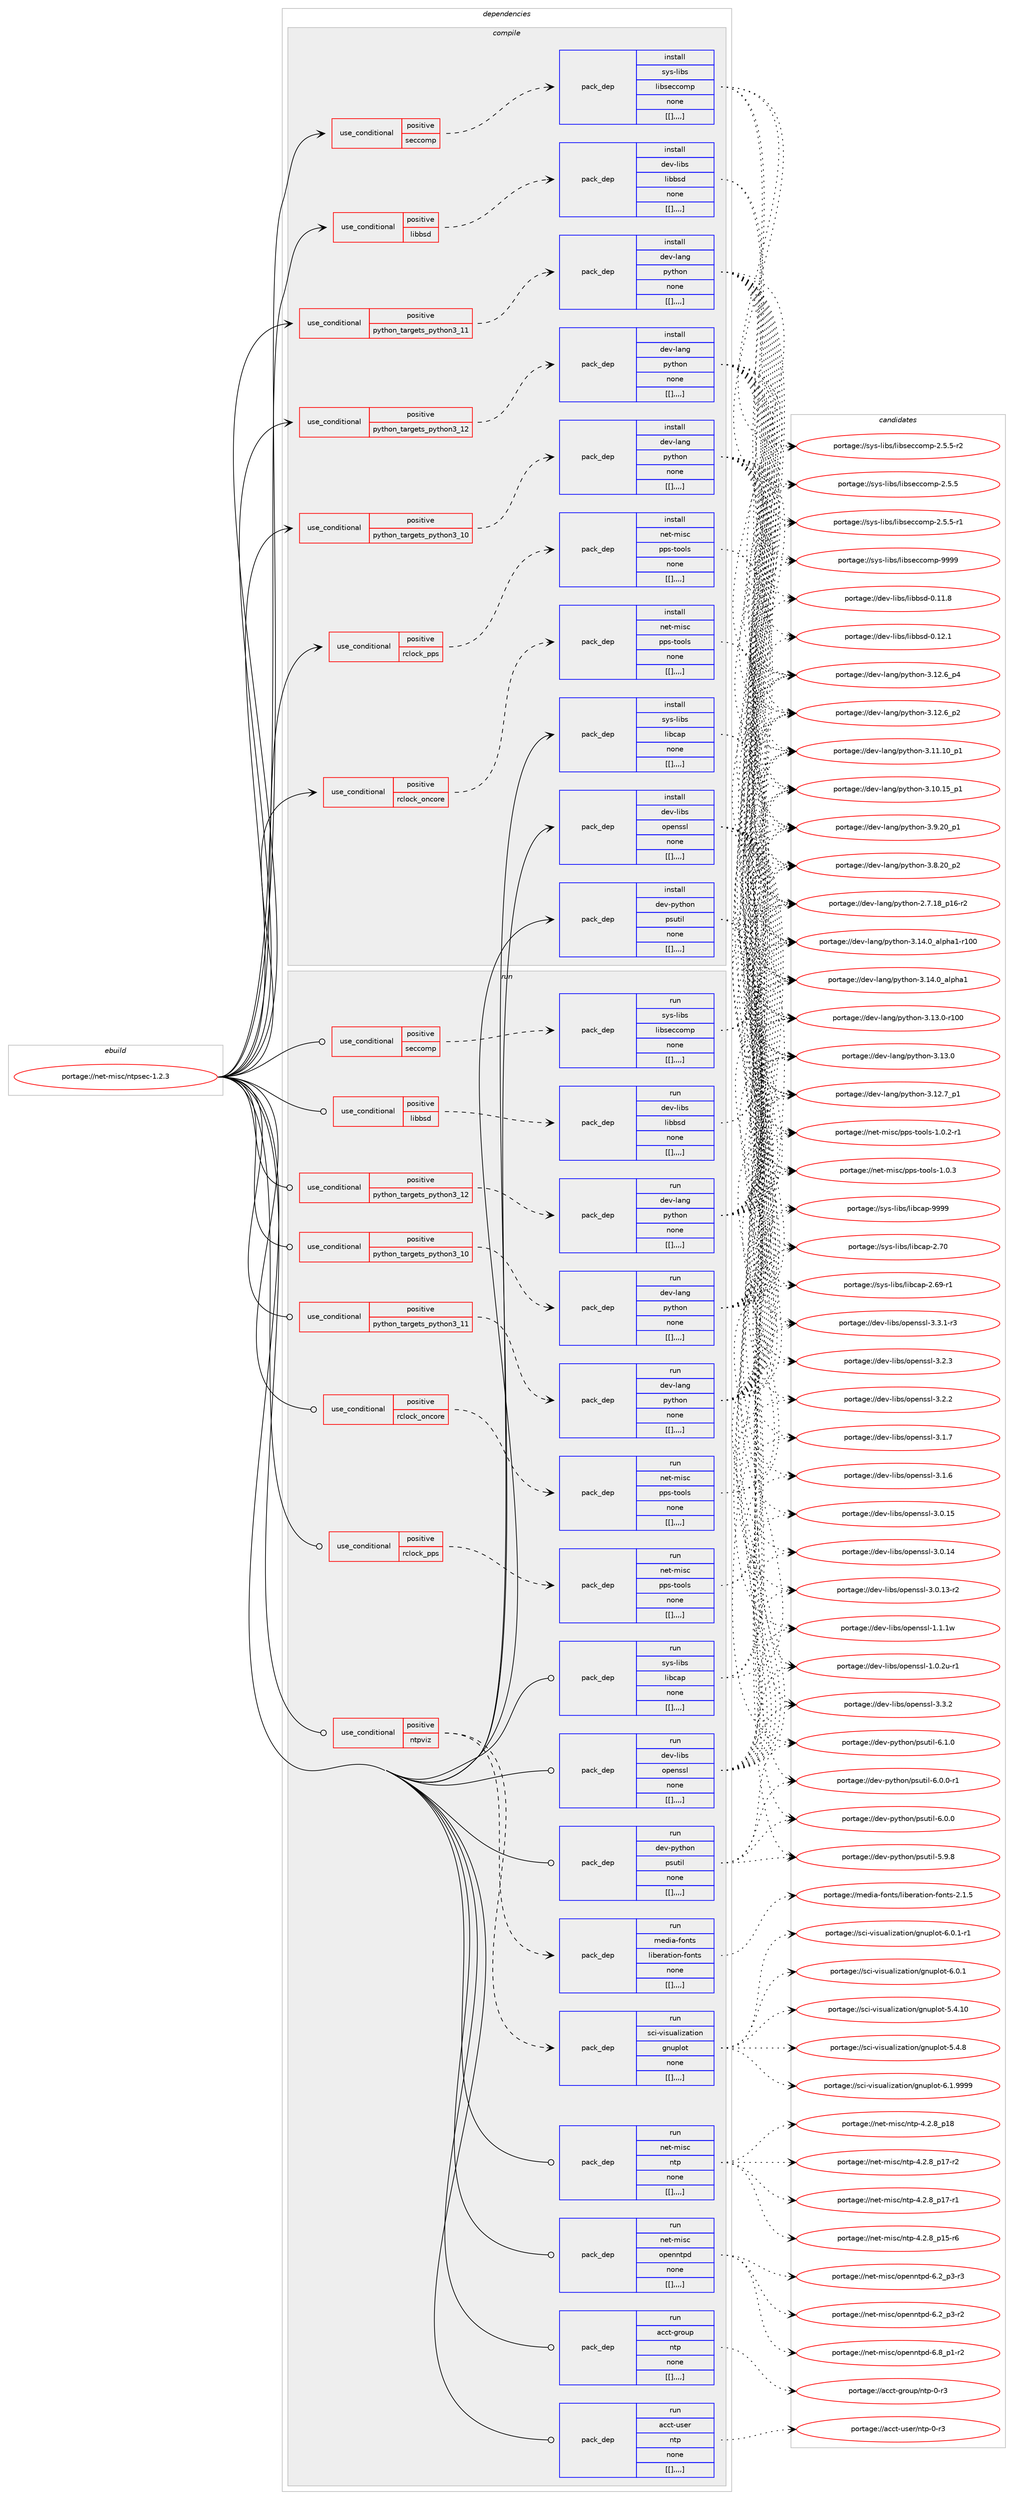 digraph prolog {

# *************
# Graph options
# *************

newrank=true;
concentrate=true;
compound=true;
graph [rankdir=LR,fontname=Helvetica,fontsize=10,ranksep=1.5];#, ranksep=2.5, nodesep=0.2];
edge  [arrowhead=vee];
node  [fontname=Helvetica,fontsize=10];

# **********
# The ebuild
# **********

subgraph cluster_leftcol {
color=gray;
label=<<i>ebuild</i>>;
id [label="portage://net-misc/ntpsec-1.2.3", color=red, width=4, href="../net-misc/ntpsec-1.2.3.svg"];
}

# ****************
# The dependencies
# ****************

subgraph cluster_midcol {
color=gray;
label=<<i>dependencies</i>>;
subgraph cluster_compile {
fillcolor="#eeeeee";
style=filled;
label=<<i>compile</i>>;
subgraph cond104271 {
dependency395256 [label=<<TABLE BORDER="0" CELLBORDER="1" CELLSPACING="0" CELLPADDING="4"><TR><TD ROWSPAN="3" CELLPADDING="10">use_conditional</TD></TR><TR><TD>positive</TD></TR><TR><TD>libbsd</TD></TR></TABLE>>, shape=none, color=red];
subgraph pack288023 {
dependency395275 [label=<<TABLE BORDER="0" CELLBORDER="1" CELLSPACING="0" CELLPADDING="4" WIDTH="220"><TR><TD ROWSPAN="6" CELLPADDING="30">pack_dep</TD></TR><TR><TD WIDTH="110">install</TD></TR><TR><TD>dev-libs</TD></TR><TR><TD>libbsd</TD></TR><TR><TD>none</TD></TR><TR><TD>[[],,,,]</TD></TR></TABLE>>, shape=none, color=blue];
}
dependency395256:e -> dependency395275:w [weight=20,style="dashed",arrowhead="vee"];
}
id:e -> dependency395256:w [weight=20,style="solid",arrowhead="vee"];
subgraph cond104282 {
dependency395279 [label=<<TABLE BORDER="0" CELLBORDER="1" CELLSPACING="0" CELLPADDING="4"><TR><TD ROWSPAN="3" CELLPADDING="10">use_conditional</TD></TR><TR><TD>positive</TD></TR><TR><TD>python_targets_python3_10</TD></TR></TABLE>>, shape=none, color=red];
subgraph pack288045 {
dependency395310 [label=<<TABLE BORDER="0" CELLBORDER="1" CELLSPACING="0" CELLPADDING="4" WIDTH="220"><TR><TD ROWSPAN="6" CELLPADDING="30">pack_dep</TD></TR><TR><TD WIDTH="110">install</TD></TR><TR><TD>dev-lang</TD></TR><TR><TD>python</TD></TR><TR><TD>none</TD></TR><TR><TD>[[],,,,]</TD></TR></TABLE>>, shape=none, color=blue];
}
dependency395279:e -> dependency395310:w [weight=20,style="dashed",arrowhead="vee"];
}
id:e -> dependency395279:w [weight=20,style="solid",arrowhead="vee"];
subgraph cond104299 {
dependency395336 [label=<<TABLE BORDER="0" CELLBORDER="1" CELLSPACING="0" CELLPADDING="4"><TR><TD ROWSPAN="3" CELLPADDING="10">use_conditional</TD></TR><TR><TD>positive</TD></TR><TR><TD>python_targets_python3_11</TD></TR></TABLE>>, shape=none, color=red];
subgraph pack288058 {
dependency395351 [label=<<TABLE BORDER="0" CELLBORDER="1" CELLSPACING="0" CELLPADDING="4" WIDTH="220"><TR><TD ROWSPAN="6" CELLPADDING="30">pack_dep</TD></TR><TR><TD WIDTH="110">install</TD></TR><TR><TD>dev-lang</TD></TR><TR><TD>python</TD></TR><TR><TD>none</TD></TR><TR><TD>[[],,,,]</TD></TR></TABLE>>, shape=none, color=blue];
}
dependency395336:e -> dependency395351:w [weight=20,style="dashed",arrowhead="vee"];
}
id:e -> dependency395336:w [weight=20,style="solid",arrowhead="vee"];
subgraph cond104309 {
dependency395357 [label=<<TABLE BORDER="0" CELLBORDER="1" CELLSPACING="0" CELLPADDING="4"><TR><TD ROWSPAN="3" CELLPADDING="10">use_conditional</TD></TR><TR><TD>positive</TD></TR><TR><TD>python_targets_python3_12</TD></TR></TABLE>>, shape=none, color=red];
subgraph pack288090 {
dependency395376 [label=<<TABLE BORDER="0" CELLBORDER="1" CELLSPACING="0" CELLPADDING="4" WIDTH="220"><TR><TD ROWSPAN="6" CELLPADDING="30">pack_dep</TD></TR><TR><TD WIDTH="110">install</TD></TR><TR><TD>dev-lang</TD></TR><TR><TD>python</TD></TR><TR><TD>none</TD></TR><TR><TD>[[],,,,]</TD></TR></TABLE>>, shape=none, color=blue];
}
dependency395357:e -> dependency395376:w [weight=20,style="dashed",arrowhead="vee"];
}
id:e -> dependency395357:w [weight=20,style="solid",arrowhead="vee"];
subgraph cond104330 {
dependency395413 [label=<<TABLE BORDER="0" CELLBORDER="1" CELLSPACING="0" CELLPADDING="4"><TR><TD ROWSPAN="3" CELLPADDING="10">use_conditional</TD></TR><TR><TD>positive</TD></TR><TR><TD>rclock_oncore</TD></TR></TABLE>>, shape=none, color=red];
subgraph pack288113 {
dependency395450 [label=<<TABLE BORDER="0" CELLBORDER="1" CELLSPACING="0" CELLPADDING="4" WIDTH="220"><TR><TD ROWSPAN="6" CELLPADDING="30">pack_dep</TD></TR><TR><TD WIDTH="110">install</TD></TR><TR><TD>net-misc</TD></TR><TR><TD>pps-tools</TD></TR><TR><TD>none</TD></TR><TR><TD>[[],,,,]</TD></TR></TABLE>>, shape=none, color=blue];
}
dependency395413:e -> dependency395450:w [weight=20,style="dashed",arrowhead="vee"];
}
id:e -> dependency395413:w [weight=20,style="solid",arrowhead="vee"];
subgraph cond104353 {
dependency395492 [label=<<TABLE BORDER="0" CELLBORDER="1" CELLSPACING="0" CELLPADDING="4"><TR><TD ROWSPAN="3" CELLPADDING="10">use_conditional</TD></TR><TR><TD>positive</TD></TR><TR><TD>rclock_pps</TD></TR></TABLE>>, shape=none, color=red];
subgraph pack288201 {
dependency395555 [label=<<TABLE BORDER="0" CELLBORDER="1" CELLSPACING="0" CELLPADDING="4" WIDTH="220"><TR><TD ROWSPAN="6" CELLPADDING="30">pack_dep</TD></TR><TR><TD WIDTH="110">install</TD></TR><TR><TD>net-misc</TD></TR><TR><TD>pps-tools</TD></TR><TR><TD>none</TD></TR><TR><TD>[[],,,,]</TD></TR></TABLE>>, shape=none, color=blue];
}
dependency395492:e -> dependency395555:w [weight=20,style="dashed",arrowhead="vee"];
}
id:e -> dependency395492:w [weight=20,style="solid",arrowhead="vee"];
subgraph cond104391 {
dependency395601 [label=<<TABLE BORDER="0" CELLBORDER="1" CELLSPACING="0" CELLPADDING="4"><TR><TD ROWSPAN="3" CELLPADDING="10">use_conditional</TD></TR><TR><TD>positive</TD></TR><TR><TD>seccomp</TD></TR></TABLE>>, shape=none, color=red];
subgraph pack288232 {
dependency395619 [label=<<TABLE BORDER="0" CELLBORDER="1" CELLSPACING="0" CELLPADDING="4" WIDTH="220"><TR><TD ROWSPAN="6" CELLPADDING="30">pack_dep</TD></TR><TR><TD WIDTH="110">install</TD></TR><TR><TD>sys-libs</TD></TR><TR><TD>libseccomp</TD></TR><TR><TD>none</TD></TR><TR><TD>[[],,,,]</TD></TR></TABLE>>, shape=none, color=blue];
}
dependency395601:e -> dependency395619:w [weight=20,style="dashed",arrowhead="vee"];
}
id:e -> dependency395601:w [weight=20,style="solid",arrowhead="vee"];
subgraph pack288250 {
dependency395624 [label=<<TABLE BORDER="0" CELLBORDER="1" CELLSPACING="0" CELLPADDING="4" WIDTH="220"><TR><TD ROWSPAN="6" CELLPADDING="30">pack_dep</TD></TR><TR><TD WIDTH="110">install</TD></TR><TR><TD>dev-libs</TD></TR><TR><TD>openssl</TD></TR><TR><TD>none</TD></TR><TR><TD>[[],,,,]</TD></TR></TABLE>>, shape=none, color=blue];
}
id:e -> dependency395624:w [weight=20,style="solid",arrowhead="vee"];
subgraph pack288254 {
dependency395647 [label=<<TABLE BORDER="0" CELLBORDER="1" CELLSPACING="0" CELLPADDING="4" WIDTH="220"><TR><TD ROWSPAN="6" CELLPADDING="30">pack_dep</TD></TR><TR><TD WIDTH="110">install</TD></TR><TR><TD>dev-python</TD></TR><TR><TD>psutil</TD></TR><TR><TD>none</TD></TR><TR><TD>[[],,,,]</TD></TR></TABLE>>, shape=none, color=blue];
}
id:e -> dependency395647:w [weight=20,style="solid",arrowhead="vee"];
subgraph pack288269 {
dependency395653 [label=<<TABLE BORDER="0" CELLBORDER="1" CELLSPACING="0" CELLPADDING="4" WIDTH="220"><TR><TD ROWSPAN="6" CELLPADDING="30">pack_dep</TD></TR><TR><TD WIDTH="110">install</TD></TR><TR><TD>sys-libs</TD></TR><TR><TD>libcap</TD></TR><TR><TD>none</TD></TR><TR><TD>[[],,,,]</TD></TR></TABLE>>, shape=none, color=blue];
}
id:e -> dependency395653:w [weight=20,style="solid",arrowhead="vee"];
}
subgraph cluster_compileandrun {
fillcolor="#eeeeee";
style=filled;
label=<<i>compile and run</i>>;
}
subgraph cluster_run {
fillcolor="#eeeeee";
style=filled;
label=<<i>run</i>>;
subgraph cond104415 {
dependency395659 [label=<<TABLE BORDER="0" CELLBORDER="1" CELLSPACING="0" CELLPADDING="4"><TR><TD ROWSPAN="3" CELLPADDING="10">use_conditional</TD></TR><TR><TD>positive</TD></TR><TR><TD>libbsd</TD></TR></TABLE>>, shape=none, color=red];
subgraph pack288309 {
dependency395740 [label=<<TABLE BORDER="0" CELLBORDER="1" CELLSPACING="0" CELLPADDING="4" WIDTH="220"><TR><TD ROWSPAN="6" CELLPADDING="30">pack_dep</TD></TR><TR><TD WIDTH="110">run</TD></TR><TR><TD>dev-libs</TD></TR><TR><TD>libbsd</TD></TR><TR><TD>none</TD></TR><TR><TD>[[],,,,]</TD></TR></TABLE>>, shape=none, color=blue];
}
dependency395659:e -> dependency395740:w [weight=20,style="dashed",arrowhead="vee"];
}
id:e -> dependency395659:w [weight=20,style="solid",arrowhead="odot"];
subgraph cond104435 {
dependency395781 [label=<<TABLE BORDER="0" CELLBORDER="1" CELLSPACING="0" CELLPADDING="4"><TR><TD ROWSPAN="3" CELLPADDING="10">use_conditional</TD></TR><TR><TD>positive</TD></TR><TR><TD>ntpviz</TD></TR></TABLE>>, shape=none, color=red];
subgraph pack288367 {
dependency395807 [label=<<TABLE BORDER="0" CELLBORDER="1" CELLSPACING="0" CELLPADDING="4" WIDTH="220"><TR><TD ROWSPAN="6" CELLPADDING="30">pack_dep</TD></TR><TR><TD WIDTH="110">run</TD></TR><TR><TD>media-fonts</TD></TR><TR><TD>liberation-fonts</TD></TR><TR><TD>none</TD></TR><TR><TD>[[],,,,]</TD></TR></TABLE>>, shape=none, color=blue];
}
dependency395781:e -> dependency395807:w [weight=20,style="dashed",arrowhead="vee"];
subgraph pack288387 {
dependency395833 [label=<<TABLE BORDER="0" CELLBORDER="1" CELLSPACING="0" CELLPADDING="4" WIDTH="220"><TR><TD ROWSPAN="6" CELLPADDING="30">pack_dep</TD></TR><TR><TD WIDTH="110">run</TD></TR><TR><TD>sci-visualization</TD></TR><TR><TD>gnuplot</TD></TR><TR><TD>none</TD></TR><TR><TD>[[],,,,]</TD></TR></TABLE>>, shape=none, color=blue];
}
dependency395781:e -> dependency395833:w [weight=20,style="dashed",arrowhead="vee"];
}
id:e -> dependency395781:w [weight=20,style="solid",arrowhead="odot"];
subgraph cond104460 {
dependency395873 [label=<<TABLE BORDER="0" CELLBORDER="1" CELLSPACING="0" CELLPADDING="4"><TR><TD ROWSPAN="3" CELLPADDING="10">use_conditional</TD></TR><TR><TD>positive</TD></TR><TR><TD>python_targets_python3_10</TD></TR></TABLE>>, shape=none, color=red];
subgraph pack288443 {
dependency395894 [label=<<TABLE BORDER="0" CELLBORDER="1" CELLSPACING="0" CELLPADDING="4" WIDTH="220"><TR><TD ROWSPAN="6" CELLPADDING="30">pack_dep</TD></TR><TR><TD WIDTH="110">run</TD></TR><TR><TD>dev-lang</TD></TR><TR><TD>python</TD></TR><TR><TD>none</TD></TR><TR><TD>[[],,,,]</TD></TR></TABLE>>, shape=none, color=blue];
}
dependency395873:e -> dependency395894:w [weight=20,style="dashed",arrowhead="vee"];
}
id:e -> dependency395873:w [weight=20,style="solid",arrowhead="odot"];
subgraph cond104484 {
dependency395904 [label=<<TABLE BORDER="0" CELLBORDER="1" CELLSPACING="0" CELLPADDING="4"><TR><TD ROWSPAN="3" CELLPADDING="10">use_conditional</TD></TR><TR><TD>positive</TD></TR><TR><TD>python_targets_python3_11</TD></TR></TABLE>>, shape=none, color=red];
subgraph pack288478 {
dependency395963 [label=<<TABLE BORDER="0" CELLBORDER="1" CELLSPACING="0" CELLPADDING="4" WIDTH="220"><TR><TD ROWSPAN="6" CELLPADDING="30">pack_dep</TD></TR><TR><TD WIDTH="110">run</TD></TR><TR><TD>dev-lang</TD></TR><TR><TD>python</TD></TR><TR><TD>none</TD></TR><TR><TD>[[],,,,]</TD></TR></TABLE>>, shape=none, color=blue];
}
dependency395904:e -> dependency395963:w [weight=20,style="dashed",arrowhead="vee"];
}
id:e -> dependency395904:w [weight=20,style="solid",arrowhead="odot"];
subgraph cond104503 {
dependency396002 [label=<<TABLE BORDER="0" CELLBORDER="1" CELLSPACING="0" CELLPADDING="4"><TR><TD ROWSPAN="3" CELLPADDING="10">use_conditional</TD></TR><TR><TD>positive</TD></TR><TR><TD>python_targets_python3_12</TD></TR></TABLE>>, shape=none, color=red];
subgraph pack288515 {
dependency396022 [label=<<TABLE BORDER="0" CELLBORDER="1" CELLSPACING="0" CELLPADDING="4" WIDTH="220"><TR><TD ROWSPAN="6" CELLPADDING="30">pack_dep</TD></TR><TR><TD WIDTH="110">run</TD></TR><TR><TD>dev-lang</TD></TR><TR><TD>python</TD></TR><TR><TD>none</TD></TR><TR><TD>[[],,,,]</TD></TR></TABLE>>, shape=none, color=blue];
}
dependency396002:e -> dependency396022:w [weight=20,style="dashed",arrowhead="vee"];
}
id:e -> dependency396002:w [weight=20,style="solid",arrowhead="odot"];
subgraph cond104537 {
dependency396095 [label=<<TABLE BORDER="0" CELLBORDER="1" CELLSPACING="0" CELLPADDING="4"><TR><TD ROWSPAN="3" CELLPADDING="10">use_conditional</TD></TR><TR><TD>positive</TD></TR><TR><TD>rclock_oncore</TD></TR></TABLE>>, shape=none, color=red];
subgraph pack288580 {
dependency396097 [label=<<TABLE BORDER="0" CELLBORDER="1" CELLSPACING="0" CELLPADDING="4" WIDTH="220"><TR><TD ROWSPAN="6" CELLPADDING="30">pack_dep</TD></TR><TR><TD WIDTH="110">run</TD></TR><TR><TD>net-misc</TD></TR><TR><TD>pps-tools</TD></TR><TR><TD>none</TD></TR><TR><TD>[[],,,,]</TD></TR></TABLE>>, shape=none, color=blue];
}
dependency396095:e -> dependency396097:w [weight=20,style="dashed",arrowhead="vee"];
}
id:e -> dependency396095:w [weight=20,style="solid",arrowhead="odot"];
subgraph cond104549 {
dependency396159 [label=<<TABLE BORDER="0" CELLBORDER="1" CELLSPACING="0" CELLPADDING="4"><TR><TD ROWSPAN="3" CELLPADDING="10">use_conditional</TD></TR><TR><TD>positive</TD></TR><TR><TD>rclock_pps</TD></TR></TABLE>>, shape=none, color=red];
subgraph pack288648 {
dependency396202 [label=<<TABLE BORDER="0" CELLBORDER="1" CELLSPACING="0" CELLPADDING="4" WIDTH="220"><TR><TD ROWSPAN="6" CELLPADDING="30">pack_dep</TD></TR><TR><TD WIDTH="110">run</TD></TR><TR><TD>net-misc</TD></TR><TR><TD>pps-tools</TD></TR><TR><TD>none</TD></TR><TR><TD>[[],,,,]</TD></TR></TABLE>>, shape=none, color=blue];
}
dependency396159:e -> dependency396202:w [weight=20,style="dashed",arrowhead="vee"];
}
id:e -> dependency396159:w [weight=20,style="solid",arrowhead="odot"];
subgraph cond104565 {
dependency396263 [label=<<TABLE BORDER="0" CELLBORDER="1" CELLSPACING="0" CELLPADDING="4"><TR><TD ROWSPAN="3" CELLPADDING="10">use_conditional</TD></TR><TR><TD>positive</TD></TR><TR><TD>seccomp</TD></TR></TABLE>>, shape=none, color=red];
subgraph pack288705 {
dependency396302 [label=<<TABLE BORDER="0" CELLBORDER="1" CELLSPACING="0" CELLPADDING="4" WIDTH="220"><TR><TD ROWSPAN="6" CELLPADDING="30">pack_dep</TD></TR><TR><TD WIDTH="110">run</TD></TR><TR><TD>sys-libs</TD></TR><TR><TD>libseccomp</TD></TR><TR><TD>none</TD></TR><TR><TD>[[],,,,]</TD></TR></TABLE>>, shape=none, color=blue];
}
dependency396263:e -> dependency396302:w [weight=20,style="dashed",arrowhead="vee"];
}
id:e -> dependency396263:w [weight=20,style="solid",arrowhead="odot"];
subgraph pack288743 {
dependency396336 [label=<<TABLE BORDER="0" CELLBORDER="1" CELLSPACING="0" CELLPADDING="4" WIDTH="220"><TR><TD ROWSPAN="6" CELLPADDING="30">pack_dep</TD></TR><TR><TD WIDTH="110">run</TD></TR><TR><TD>acct-group</TD></TR><TR><TD>ntp</TD></TR><TR><TD>none</TD></TR><TR><TD>[[],,,,]</TD></TR></TABLE>>, shape=none, color=blue];
}
id:e -> dependency396336:w [weight=20,style="solid",arrowhead="odot"];
subgraph pack288757 {
dependency396342 [label=<<TABLE BORDER="0" CELLBORDER="1" CELLSPACING="0" CELLPADDING="4" WIDTH="220"><TR><TD ROWSPAN="6" CELLPADDING="30">pack_dep</TD></TR><TR><TD WIDTH="110">run</TD></TR><TR><TD>acct-user</TD></TR><TR><TD>ntp</TD></TR><TR><TD>none</TD></TR><TR><TD>[[],,,,]</TD></TR></TABLE>>, shape=none, color=blue];
}
id:e -> dependency396342:w [weight=20,style="solid",arrowhead="odot"];
subgraph pack288761 {
dependency396345 [label=<<TABLE BORDER="0" CELLBORDER="1" CELLSPACING="0" CELLPADDING="4" WIDTH="220"><TR><TD ROWSPAN="6" CELLPADDING="30">pack_dep</TD></TR><TR><TD WIDTH="110">run</TD></TR><TR><TD>dev-libs</TD></TR><TR><TD>openssl</TD></TR><TR><TD>none</TD></TR><TR><TD>[[],,,,]</TD></TR></TABLE>>, shape=none, color=blue];
}
id:e -> dependency396345:w [weight=20,style="solid",arrowhead="odot"];
subgraph pack288766 {
dependency396376 [label=<<TABLE BORDER="0" CELLBORDER="1" CELLSPACING="0" CELLPADDING="4" WIDTH="220"><TR><TD ROWSPAN="6" CELLPADDING="30">pack_dep</TD></TR><TR><TD WIDTH="110">run</TD></TR><TR><TD>dev-python</TD></TR><TR><TD>psutil</TD></TR><TR><TD>none</TD></TR><TR><TD>[[],,,,]</TD></TR></TABLE>>, shape=none, color=blue];
}
id:e -> dependency396376:w [weight=20,style="solid",arrowhead="odot"];
subgraph pack288796 {
dependency396407 [label=<<TABLE BORDER="0" CELLBORDER="1" CELLSPACING="0" CELLPADDING="4" WIDTH="220"><TR><TD ROWSPAN="6" CELLPADDING="30">pack_dep</TD></TR><TR><TD WIDTH="110">run</TD></TR><TR><TD>sys-libs</TD></TR><TR><TD>libcap</TD></TR><TR><TD>none</TD></TR><TR><TD>[[],,,,]</TD></TR></TABLE>>, shape=none, color=blue];
}
id:e -> dependency396407:w [weight=20,style="solid",arrowhead="odot"];
subgraph pack288829 {
dependency396439 [label=<<TABLE BORDER="0" CELLBORDER="1" CELLSPACING="0" CELLPADDING="4" WIDTH="220"><TR><TD ROWSPAN="6" CELLPADDING="30">pack_dep</TD></TR><TR><TD WIDTH="110">run</TD></TR><TR><TD>net-misc</TD></TR><TR><TD>ntp</TD></TR><TR><TD>none</TD></TR><TR><TD>[[],,,,]</TD></TR></TABLE>>, shape=none, color=blue];
}
id:e -> dependency396439:w [weight=20,style="solid",arrowhead="odot"];
subgraph pack288832 {
dependency396444 [label=<<TABLE BORDER="0" CELLBORDER="1" CELLSPACING="0" CELLPADDING="4" WIDTH="220"><TR><TD ROWSPAN="6" CELLPADDING="30">pack_dep</TD></TR><TR><TD WIDTH="110">run</TD></TR><TR><TD>net-misc</TD></TR><TR><TD>openntpd</TD></TR><TR><TD>none</TD></TR><TR><TD>[[],,,,]</TD></TR></TABLE>>, shape=none, color=blue];
}
id:e -> dependency396444:w [weight=20,style="solid",arrowhead="odot"];
}
}

# **************
# The candidates
# **************

subgraph cluster_choices {
rank=same;
color=gray;
label=<<i>candidates</i>>;

subgraph choice287329 {
color=black;
nodesep=1;
choice100101118451081059811547108105989811510045484649504649 [label="portage://dev-libs/libbsd-0.12.1", color=red, width=4,href="../dev-libs/libbsd-0.12.1.svg"];
choice100101118451081059811547108105989811510045484649494656 [label="portage://dev-libs/libbsd-0.11.8", color=red, width=4,href="../dev-libs/libbsd-0.11.8.svg"];
dependency395275:e -> choice100101118451081059811547108105989811510045484649504649:w [style=dotted,weight="100"];
dependency395275:e -> choice100101118451081059811547108105989811510045484649494656:w [style=dotted,weight="100"];
}
subgraph choice287369 {
color=black;
nodesep=1;
choice100101118451089711010347112121116104111110455146495246489597108112104974945114494848 [label="portage://dev-lang/python-3.14.0_alpha1-r100", color=red, width=4,href="../dev-lang/python-3.14.0_alpha1-r100.svg"];
choice1001011184510897110103471121211161041111104551464952464895971081121049749 [label="portage://dev-lang/python-3.14.0_alpha1", color=red, width=4,href="../dev-lang/python-3.14.0_alpha1.svg"];
choice1001011184510897110103471121211161041111104551464951464845114494848 [label="portage://dev-lang/python-3.13.0-r100", color=red, width=4,href="../dev-lang/python-3.13.0-r100.svg"];
choice10010111845108971101034711212111610411111045514649514648 [label="portage://dev-lang/python-3.13.0", color=red, width=4,href="../dev-lang/python-3.13.0.svg"];
choice100101118451089711010347112121116104111110455146495046559511249 [label="portage://dev-lang/python-3.12.7_p1", color=red, width=4,href="../dev-lang/python-3.12.7_p1.svg"];
choice100101118451089711010347112121116104111110455146495046549511252 [label="portage://dev-lang/python-3.12.6_p4", color=red, width=4,href="../dev-lang/python-3.12.6_p4.svg"];
choice100101118451089711010347112121116104111110455146495046549511250 [label="portage://dev-lang/python-3.12.6_p2", color=red, width=4,href="../dev-lang/python-3.12.6_p2.svg"];
choice10010111845108971101034711212111610411111045514649494649489511249 [label="portage://dev-lang/python-3.11.10_p1", color=red, width=4,href="../dev-lang/python-3.11.10_p1.svg"];
choice10010111845108971101034711212111610411111045514649484649539511249 [label="portage://dev-lang/python-3.10.15_p1", color=red, width=4,href="../dev-lang/python-3.10.15_p1.svg"];
choice100101118451089711010347112121116104111110455146574650489511249 [label="portage://dev-lang/python-3.9.20_p1", color=red, width=4,href="../dev-lang/python-3.9.20_p1.svg"];
choice100101118451089711010347112121116104111110455146564650489511250 [label="portage://dev-lang/python-3.8.20_p2", color=red, width=4,href="../dev-lang/python-3.8.20_p2.svg"];
choice100101118451089711010347112121116104111110455046554649569511249544511450 [label="portage://dev-lang/python-2.7.18_p16-r2", color=red, width=4,href="../dev-lang/python-2.7.18_p16-r2.svg"];
dependency395310:e -> choice100101118451089711010347112121116104111110455146495246489597108112104974945114494848:w [style=dotted,weight="100"];
dependency395310:e -> choice1001011184510897110103471121211161041111104551464952464895971081121049749:w [style=dotted,weight="100"];
dependency395310:e -> choice1001011184510897110103471121211161041111104551464951464845114494848:w [style=dotted,weight="100"];
dependency395310:e -> choice10010111845108971101034711212111610411111045514649514648:w [style=dotted,weight="100"];
dependency395310:e -> choice100101118451089711010347112121116104111110455146495046559511249:w [style=dotted,weight="100"];
dependency395310:e -> choice100101118451089711010347112121116104111110455146495046549511252:w [style=dotted,weight="100"];
dependency395310:e -> choice100101118451089711010347112121116104111110455146495046549511250:w [style=dotted,weight="100"];
dependency395310:e -> choice10010111845108971101034711212111610411111045514649494649489511249:w [style=dotted,weight="100"];
dependency395310:e -> choice10010111845108971101034711212111610411111045514649484649539511249:w [style=dotted,weight="100"];
dependency395310:e -> choice100101118451089711010347112121116104111110455146574650489511249:w [style=dotted,weight="100"];
dependency395310:e -> choice100101118451089711010347112121116104111110455146564650489511250:w [style=dotted,weight="100"];
dependency395310:e -> choice100101118451089711010347112121116104111110455046554649569511249544511450:w [style=dotted,weight="100"];
}
subgraph choice287458 {
color=black;
nodesep=1;
choice100101118451089711010347112121116104111110455146495246489597108112104974945114494848 [label="portage://dev-lang/python-3.14.0_alpha1-r100", color=red, width=4,href="../dev-lang/python-3.14.0_alpha1-r100.svg"];
choice1001011184510897110103471121211161041111104551464952464895971081121049749 [label="portage://dev-lang/python-3.14.0_alpha1", color=red, width=4,href="../dev-lang/python-3.14.0_alpha1.svg"];
choice1001011184510897110103471121211161041111104551464951464845114494848 [label="portage://dev-lang/python-3.13.0-r100", color=red, width=4,href="../dev-lang/python-3.13.0-r100.svg"];
choice10010111845108971101034711212111610411111045514649514648 [label="portage://dev-lang/python-3.13.0", color=red, width=4,href="../dev-lang/python-3.13.0.svg"];
choice100101118451089711010347112121116104111110455146495046559511249 [label="portage://dev-lang/python-3.12.7_p1", color=red, width=4,href="../dev-lang/python-3.12.7_p1.svg"];
choice100101118451089711010347112121116104111110455146495046549511252 [label="portage://dev-lang/python-3.12.6_p4", color=red, width=4,href="../dev-lang/python-3.12.6_p4.svg"];
choice100101118451089711010347112121116104111110455146495046549511250 [label="portage://dev-lang/python-3.12.6_p2", color=red, width=4,href="../dev-lang/python-3.12.6_p2.svg"];
choice10010111845108971101034711212111610411111045514649494649489511249 [label="portage://dev-lang/python-3.11.10_p1", color=red, width=4,href="../dev-lang/python-3.11.10_p1.svg"];
choice10010111845108971101034711212111610411111045514649484649539511249 [label="portage://dev-lang/python-3.10.15_p1", color=red, width=4,href="../dev-lang/python-3.10.15_p1.svg"];
choice100101118451089711010347112121116104111110455146574650489511249 [label="portage://dev-lang/python-3.9.20_p1", color=red, width=4,href="../dev-lang/python-3.9.20_p1.svg"];
choice100101118451089711010347112121116104111110455146564650489511250 [label="portage://dev-lang/python-3.8.20_p2", color=red, width=4,href="../dev-lang/python-3.8.20_p2.svg"];
choice100101118451089711010347112121116104111110455046554649569511249544511450 [label="portage://dev-lang/python-2.7.18_p16-r2", color=red, width=4,href="../dev-lang/python-2.7.18_p16-r2.svg"];
dependency395351:e -> choice100101118451089711010347112121116104111110455146495246489597108112104974945114494848:w [style=dotted,weight="100"];
dependency395351:e -> choice1001011184510897110103471121211161041111104551464952464895971081121049749:w [style=dotted,weight="100"];
dependency395351:e -> choice1001011184510897110103471121211161041111104551464951464845114494848:w [style=dotted,weight="100"];
dependency395351:e -> choice10010111845108971101034711212111610411111045514649514648:w [style=dotted,weight="100"];
dependency395351:e -> choice100101118451089711010347112121116104111110455146495046559511249:w [style=dotted,weight="100"];
dependency395351:e -> choice100101118451089711010347112121116104111110455146495046549511252:w [style=dotted,weight="100"];
dependency395351:e -> choice100101118451089711010347112121116104111110455146495046549511250:w [style=dotted,weight="100"];
dependency395351:e -> choice10010111845108971101034711212111610411111045514649494649489511249:w [style=dotted,weight="100"];
dependency395351:e -> choice10010111845108971101034711212111610411111045514649484649539511249:w [style=dotted,weight="100"];
dependency395351:e -> choice100101118451089711010347112121116104111110455146574650489511249:w [style=dotted,weight="100"];
dependency395351:e -> choice100101118451089711010347112121116104111110455146564650489511250:w [style=dotted,weight="100"];
dependency395351:e -> choice100101118451089711010347112121116104111110455046554649569511249544511450:w [style=dotted,weight="100"];
}
subgraph choice287497 {
color=black;
nodesep=1;
choice100101118451089711010347112121116104111110455146495246489597108112104974945114494848 [label="portage://dev-lang/python-3.14.0_alpha1-r100", color=red, width=4,href="../dev-lang/python-3.14.0_alpha1-r100.svg"];
choice1001011184510897110103471121211161041111104551464952464895971081121049749 [label="portage://dev-lang/python-3.14.0_alpha1", color=red, width=4,href="../dev-lang/python-3.14.0_alpha1.svg"];
choice1001011184510897110103471121211161041111104551464951464845114494848 [label="portage://dev-lang/python-3.13.0-r100", color=red, width=4,href="../dev-lang/python-3.13.0-r100.svg"];
choice10010111845108971101034711212111610411111045514649514648 [label="portage://dev-lang/python-3.13.0", color=red, width=4,href="../dev-lang/python-3.13.0.svg"];
choice100101118451089711010347112121116104111110455146495046559511249 [label="portage://dev-lang/python-3.12.7_p1", color=red, width=4,href="../dev-lang/python-3.12.7_p1.svg"];
choice100101118451089711010347112121116104111110455146495046549511252 [label="portage://dev-lang/python-3.12.6_p4", color=red, width=4,href="../dev-lang/python-3.12.6_p4.svg"];
choice100101118451089711010347112121116104111110455146495046549511250 [label="portage://dev-lang/python-3.12.6_p2", color=red, width=4,href="../dev-lang/python-3.12.6_p2.svg"];
choice10010111845108971101034711212111610411111045514649494649489511249 [label="portage://dev-lang/python-3.11.10_p1", color=red, width=4,href="../dev-lang/python-3.11.10_p1.svg"];
choice10010111845108971101034711212111610411111045514649484649539511249 [label="portage://dev-lang/python-3.10.15_p1", color=red, width=4,href="../dev-lang/python-3.10.15_p1.svg"];
choice100101118451089711010347112121116104111110455146574650489511249 [label="portage://dev-lang/python-3.9.20_p1", color=red, width=4,href="../dev-lang/python-3.9.20_p1.svg"];
choice100101118451089711010347112121116104111110455146564650489511250 [label="portage://dev-lang/python-3.8.20_p2", color=red, width=4,href="../dev-lang/python-3.8.20_p2.svg"];
choice100101118451089711010347112121116104111110455046554649569511249544511450 [label="portage://dev-lang/python-2.7.18_p16-r2", color=red, width=4,href="../dev-lang/python-2.7.18_p16-r2.svg"];
dependency395376:e -> choice100101118451089711010347112121116104111110455146495246489597108112104974945114494848:w [style=dotted,weight="100"];
dependency395376:e -> choice1001011184510897110103471121211161041111104551464952464895971081121049749:w [style=dotted,weight="100"];
dependency395376:e -> choice1001011184510897110103471121211161041111104551464951464845114494848:w [style=dotted,weight="100"];
dependency395376:e -> choice10010111845108971101034711212111610411111045514649514648:w [style=dotted,weight="100"];
dependency395376:e -> choice100101118451089711010347112121116104111110455146495046559511249:w [style=dotted,weight="100"];
dependency395376:e -> choice100101118451089711010347112121116104111110455146495046549511252:w [style=dotted,weight="100"];
dependency395376:e -> choice100101118451089711010347112121116104111110455146495046549511250:w [style=dotted,weight="100"];
dependency395376:e -> choice10010111845108971101034711212111610411111045514649494649489511249:w [style=dotted,weight="100"];
dependency395376:e -> choice10010111845108971101034711212111610411111045514649484649539511249:w [style=dotted,weight="100"];
dependency395376:e -> choice100101118451089711010347112121116104111110455146574650489511249:w [style=dotted,weight="100"];
dependency395376:e -> choice100101118451089711010347112121116104111110455146564650489511250:w [style=dotted,weight="100"];
dependency395376:e -> choice100101118451089711010347112121116104111110455046554649569511249544511450:w [style=dotted,weight="100"];
}
subgraph choice287561 {
color=black;
nodesep=1;
choice11010111645109105115994711211211545116111111108115454946484651 [label="portage://net-misc/pps-tools-1.0.3", color=red, width=4,href="../net-misc/pps-tools-1.0.3.svg"];
choice110101116451091051159947112112115451161111111081154549464846504511449 [label="portage://net-misc/pps-tools-1.0.2-r1", color=red, width=4,href="../net-misc/pps-tools-1.0.2-r1.svg"];
dependency395450:e -> choice11010111645109105115994711211211545116111111108115454946484651:w [style=dotted,weight="100"];
dependency395450:e -> choice110101116451091051159947112112115451161111111081154549464846504511449:w [style=dotted,weight="100"];
}
subgraph choice287566 {
color=black;
nodesep=1;
choice11010111645109105115994711211211545116111111108115454946484651 [label="portage://net-misc/pps-tools-1.0.3", color=red, width=4,href="../net-misc/pps-tools-1.0.3.svg"];
choice110101116451091051159947112112115451161111111081154549464846504511449 [label="portage://net-misc/pps-tools-1.0.2-r1", color=red, width=4,href="../net-misc/pps-tools-1.0.2-r1.svg"];
dependency395555:e -> choice11010111645109105115994711211211545116111111108115454946484651:w [style=dotted,weight="100"];
dependency395555:e -> choice110101116451091051159947112112115451161111111081154549464846504511449:w [style=dotted,weight="100"];
}
subgraph choice287614 {
color=black;
nodesep=1;
choice1151211154510810598115471081059811510199991111091124557575757 [label="portage://sys-libs/libseccomp-9999", color=red, width=4,href="../sys-libs/libseccomp-9999.svg"];
choice1151211154510810598115471081059811510199991111091124550465346534511450 [label="portage://sys-libs/libseccomp-2.5.5-r2", color=red, width=4,href="../sys-libs/libseccomp-2.5.5-r2.svg"];
choice1151211154510810598115471081059811510199991111091124550465346534511449 [label="portage://sys-libs/libseccomp-2.5.5-r1", color=red, width=4,href="../sys-libs/libseccomp-2.5.5-r1.svg"];
choice115121115451081059811547108105981151019999111109112455046534653 [label="portage://sys-libs/libseccomp-2.5.5", color=red, width=4,href="../sys-libs/libseccomp-2.5.5.svg"];
dependency395619:e -> choice1151211154510810598115471081059811510199991111091124557575757:w [style=dotted,weight="100"];
dependency395619:e -> choice1151211154510810598115471081059811510199991111091124550465346534511450:w [style=dotted,weight="100"];
dependency395619:e -> choice1151211154510810598115471081059811510199991111091124550465346534511449:w [style=dotted,weight="100"];
dependency395619:e -> choice115121115451081059811547108105981151019999111109112455046534653:w [style=dotted,weight="100"];
}
subgraph choice287637 {
color=black;
nodesep=1;
choice100101118451081059811547111112101110115115108455146514650 [label="portage://dev-libs/openssl-3.3.2", color=red, width=4,href="../dev-libs/openssl-3.3.2.svg"];
choice1001011184510810598115471111121011101151151084551465146494511451 [label="portage://dev-libs/openssl-3.3.1-r3", color=red, width=4,href="../dev-libs/openssl-3.3.1-r3.svg"];
choice100101118451081059811547111112101110115115108455146504651 [label="portage://dev-libs/openssl-3.2.3", color=red, width=4,href="../dev-libs/openssl-3.2.3.svg"];
choice100101118451081059811547111112101110115115108455146504650 [label="portage://dev-libs/openssl-3.2.2", color=red, width=4,href="../dev-libs/openssl-3.2.2.svg"];
choice100101118451081059811547111112101110115115108455146494655 [label="portage://dev-libs/openssl-3.1.7", color=red, width=4,href="../dev-libs/openssl-3.1.7.svg"];
choice100101118451081059811547111112101110115115108455146494654 [label="portage://dev-libs/openssl-3.1.6", color=red, width=4,href="../dev-libs/openssl-3.1.6.svg"];
choice10010111845108105981154711111210111011511510845514648464953 [label="portage://dev-libs/openssl-3.0.15", color=red, width=4,href="../dev-libs/openssl-3.0.15.svg"];
choice10010111845108105981154711111210111011511510845514648464952 [label="portage://dev-libs/openssl-3.0.14", color=red, width=4,href="../dev-libs/openssl-3.0.14.svg"];
choice100101118451081059811547111112101110115115108455146484649514511450 [label="portage://dev-libs/openssl-3.0.13-r2", color=red, width=4,href="../dev-libs/openssl-3.0.13-r2.svg"];
choice100101118451081059811547111112101110115115108454946494649119 [label="portage://dev-libs/openssl-1.1.1w", color=red, width=4,href="../dev-libs/openssl-1.1.1w.svg"];
choice1001011184510810598115471111121011101151151084549464846501174511449 [label="portage://dev-libs/openssl-1.0.2u-r1", color=red, width=4,href="../dev-libs/openssl-1.0.2u-r1.svg"];
dependency395624:e -> choice100101118451081059811547111112101110115115108455146514650:w [style=dotted,weight="100"];
dependency395624:e -> choice1001011184510810598115471111121011101151151084551465146494511451:w [style=dotted,weight="100"];
dependency395624:e -> choice100101118451081059811547111112101110115115108455146504651:w [style=dotted,weight="100"];
dependency395624:e -> choice100101118451081059811547111112101110115115108455146504650:w [style=dotted,weight="100"];
dependency395624:e -> choice100101118451081059811547111112101110115115108455146494655:w [style=dotted,weight="100"];
dependency395624:e -> choice100101118451081059811547111112101110115115108455146494654:w [style=dotted,weight="100"];
dependency395624:e -> choice10010111845108105981154711111210111011511510845514648464953:w [style=dotted,weight="100"];
dependency395624:e -> choice10010111845108105981154711111210111011511510845514648464952:w [style=dotted,weight="100"];
dependency395624:e -> choice100101118451081059811547111112101110115115108455146484649514511450:w [style=dotted,weight="100"];
dependency395624:e -> choice100101118451081059811547111112101110115115108454946494649119:w [style=dotted,weight="100"];
dependency395624:e -> choice1001011184510810598115471111121011101151151084549464846501174511449:w [style=dotted,weight="100"];
}
subgraph choice287652 {
color=black;
nodesep=1;
choice1001011184511212111610411111047112115117116105108455446494648 [label="portage://dev-python/psutil-6.1.0", color=red, width=4,href="../dev-python/psutil-6.1.0.svg"];
choice10010111845112121116104111110471121151171161051084554464846484511449 [label="portage://dev-python/psutil-6.0.0-r1", color=red, width=4,href="../dev-python/psutil-6.0.0-r1.svg"];
choice1001011184511212111610411111047112115117116105108455446484648 [label="portage://dev-python/psutil-6.0.0", color=red, width=4,href="../dev-python/psutil-6.0.0.svg"];
choice1001011184511212111610411111047112115117116105108455346574656 [label="portage://dev-python/psutil-5.9.8", color=red, width=4,href="../dev-python/psutil-5.9.8.svg"];
dependency395647:e -> choice1001011184511212111610411111047112115117116105108455446494648:w [style=dotted,weight="100"];
dependency395647:e -> choice10010111845112121116104111110471121151171161051084554464846484511449:w [style=dotted,weight="100"];
dependency395647:e -> choice1001011184511212111610411111047112115117116105108455446484648:w [style=dotted,weight="100"];
dependency395647:e -> choice1001011184511212111610411111047112115117116105108455346574656:w [style=dotted,weight="100"];
}
subgraph choice287760 {
color=black;
nodesep=1;
choice1151211154510810598115471081059899971124557575757 [label="portage://sys-libs/libcap-9999", color=red, width=4,href="../sys-libs/libcap-9999.svg"];
choice1151211154510810598115471081059899971124550465548 [label="portage://sys-libs/libcap-2.70", color=red, width=4,href="../sys-libs/libcap-2.70.svg"];
choice11512111545108105981154710810598999711245504654574511449 [label="portage://sys-libs/libcap-2.69-r1", color=red, width=4,href="../sys-libs/libcap-2.69-r1.svg"];
dependency395653:e -> choice1151211154510810598115471081059899971124557575757:w [style=dotted,weight="100"];
dependency395653:e -> choice1151211154510810598115471081059899971124550465548:w [style=dotted,weight="100"];
dependency395653:e -> choice11512111545108105981154710810598999711245504654574511449:w [style=dotted,weight="100"];
}
subgraph choice287767 {
color=black;
nodesep=1;
choice100101118451081059811547108105989811510045484649504649 [label="portage://dev-libs/libbsd-0.12.1", color=red, width=4,href="../dev-libs/libbsd-0.12.1.svg"];
choice100101118451081059811547108105989811510045484649494656 [label="portage://dev-libs/libbsd-0.11.8", color=red, width=4,href="../dev-libs/libbsd-0.11.8.svg"];
dependency395740:e -> choice100101118451081059811547108105989811510045484649504649:w [style=dotted,weight="100"];
dependency395740:e -> choice100101118451081059811547108105989811510045484649494656:w [style=dotted,weight="100"];
}
subgraph choice287824 {
color=black;
nodesep=1;
choice109101100105974510211111011611547108105981011149711610511111045102111110116115455046494653 [label="portage://media-fonts/liberation-fonts-2.1.5", color=red, width=4,href="../media-fonts/liberation-fonts-2.1.5.svg"];
dependency395807:e -> choice109101100105974510211111011611547108105981011149711610511111045102111110116115455046494653:w [style=dotted,weight="100"];
}
subgraph choice287827 {
color=black;
nodesep=1;
choice1159910545118105115117971081051229711610511111047103110117112108111116455446494657575757 [label="portage://sci-visualization/gnuplot-6.1.9999", color=red, width=4,href="../sci-visualization/gnuplot-6.1.9999.svg"];
choice11599105451181051151179710810512297116105111110471031101171121081111164554464846494511449 [label="portage://sci-visualization/gnuplot-6.0.1-r1", color=red, width=4,href="../sci-visualization/gnuplot-6.0.1-r1.svg"];
choice1159910545118105115117971081051229711610511111047103110117112108111116455446484649 [label="portage://sci-visualization/gnuplot-6.0.1", color=red, width=4,href="../sci-visualization/gnuplot-6.0.1.svg"];
choice115991054511810511511797108105122971161051111104710311011711210811111645534652464948 [label="portage://sci-visualization/gnuplot-5.4.10", color=red, width=4,href="../sci-visualization/gnuplot-5.4.10.svg"];
choice1159910545118105115117971081051229711610511111047103110117112108111116455346524656 [label="portage://sci-visualization/gnuplot-5.4.8", color=red, width=4,href="../sci-visualization/gnuplot-5.4.8.svg"];
dependency395833:e -> choice1159910545118105115117971081051229711610511111047103110117112108111116455446494657575757:w [style=dotted,weight="100"];
dependency395833:e -> choice11599105451181051151179710810512297116105111110471031101171121081111164554464846494511449:w [style=dotted,weight="100"];
dependency395833:e -> choice1159910545118105115117971081051229711610511111047103110117112108111116455446484649:w [style=dotted,weight="100"];
dependency395833:e -> choice115991054511810511511797108105122971161051111104710311011711210811111645534652464948:w [style=dotted,weight="100"];
dependency395833:e -> choice1159910545118105115117971081051229711610511111047103110117112108111116455346524656:w [style=dotted,weight="100"];
}
subgraph choice287883 {
color=black;
nodesep=1;
choice100101118451089711010347112121116104111110455146495246489597108112104974945114494848 [label="portage://dev-lang/python-3.14.0_alpha1-r100", color=red, width=4,href="../dev-lang/python-3.14.0_alpha1-r100.svg"];
choice1001011184510897110103471121211161041111104551464952464895971081121049749 [label="portage://dev-lang/python-3.14.0_alpha1", color=red, width=4,href="../dev-lang/python-3.14.0_alpha1.svg"];
choice1001011184510897110103471121211161041111104551464951464845114494848 [label="portage://dev-lang/python-3.13.0-r100", color=red, width=4,href="../dev-lang/python-3.13.0-r100.svg"];
choice10010111845108971101034711212111610411111045514649514648 [label="portage://dev-lang/python-3.13.0", color=red, width=4,href="../dev-lang/python-3.13.0.svg"];
choice100101118451089711010347112121116104111110455146495046559511249 [label="portage://dev-lang/python-3.12.7_p1", color=red, width=4,href="../dev-lang/python-3.12.7_p1.svg"];
choice100101118451089711010347112121116104111110455146495046549511252 [label="portage://dev-lang/python-3.12.6_p4", color=red, width=4,href="../dev-lang/python-3.12.6_p4.svg"];
choice100101118451089711010347112121116104111110455146495046549511250 [label="portage://dev-lang/python-3.12.6_p2", color=red, width=4,href="../dev-lang/python-3.12.6_p2.svg"];
choice10010111845108971101034711212111610411111045514649494649489511249 [label="portage://dev-lang/python-3.11.10_p1", color=red, width=4,href="../dev-lang/python-3.11.10_p1.svg"];
choice10010111845108971101034711212111610411111045514649484649539511249 [label="portage://dev-lang/python-3.10.15_p1", color=red, width=4,href="../dev-lang/python-3.10.15_p1.svg"];
choice100101118451089711010347112121116104111110455146574650489511249 [label="portage://dev-lang/python-3.9.20_p1", color=red, width=4,href="../dev-lang/python-3.9.20_p1.svg"];
choice100101118451089711010347112121116104111110455146564650489511250 [label="portage://dev-lang/python-3.8.20_p2", color=red, width=4,href="../dev-lang/python-3.8.20_p2.svg"];
choice100101118451089711010347112121116104111110455046554649569511249544511450 [label="portage://dev-lang/python-2.7.18_p16-r2", color=red, width=4,href="../dev-lang/python-2.7.18_p16-r2.svg"];
dependency395894:e -> choice100101118451089711010347112121116104111110455146495246489597108112104974945114494848:w [style=dotted,weight="100"];
dependency395894:e -> choice1001011184510897110103471121211161041111104551464952464895971081121049749:w [style=dotted,weight="100"];
dependency395894:e -> choice1001011184510897110103471121211161041111104551464951464845114494848:w [style=dotted,weight="100"];
dependency395894:e -> choice10010111845108971101034711212111610411111045514649514648:w [style=dotted,weight="100"];
dependency395894:e -> choice100101118451089711010347112121116104111110455146495046559511249:w [style=dotted,weight="100"];
dependency395894:e -> choice100101118451089711010347112121116104111110455146495046549511252:w [style=dotted,weight="100"];
dependency395894:e -> choice100101118451089711010347112121116104111110455146495046549511250:w [style=dotted,weight="100"];
dependency395894:e -> choice10010111845108971101034711212111610411111045514649494649489511249:w [style=dotted,weight="100"];
dependency395894:e -> choice10010111845108971101034711212111610411111045514649484649539511249:w [style=dotted,weight="100"];
dependency395894:e -> choice100101118451089711010347112121116104111110455146574650489511249:w [style=dotted,weight="100"];
dependency395894:e -> choice100101118451089711010347112121116104111110455146564650489511250:w [style=dotted,weight="100"];
dependency395894:e -> choice100101118451089711010347112121116104111110455046554649569511249544511450:w [style=dotted,weight="100"];
}
subgraph choice287907 {
color=black;
nodesep=1;
choice100101118451089711010347112121116104111110455146495246489597108112104974945114494848 [label="portage://dev-lang/python-3.14.0_alpha1-r100", color=red, width=4,href="../dev-lang/python-3.14.0_alpha1-r100.svg"];
choice1001011184510897110103471121211161041111104551464952464895971081121049749 [label="portage://dev-lang/python-3.14.0_alpha1", color=red, width=4,href="../dev-lang/python-3.14.0_alpha1.svg"];
choice1001011184510897110103471121211161041111104551464951464845114494848 [label="portage://dev-lang/python-3.13.0-r100", color=red, width=4,href="../dev-lang/python-3.13.0-r100.svg"];
choice10010111845108971101034711212111610411111045514649514648 [label="portage://dev-lang/python-3.13.0", color=red, width=4,href="../dev-lang/python-3.13.0.svg"];
choice100101118451089711010347112121116104111110455146495046559511249 [label="portage://dev-lang/python-3.12.7_p1", color=red, width=4,href="../dev-lang/python-3.12.7_p1.svg"];
choice100101118451089711010347112121116104111110455146495046549511252 [label="portage://dev-lang/python-3.12.6_p4", color=red, width=4,href="../dev-lang/python-3.12.6_p4.svg"];
choice100101118451089711010347112121116104111110455146495046549511250 [label="portage://dev-lang/python-3.12.6_p2", color=red, width=4,href="../dev-lang/python-3.12.6_p2.svg"];
choice10010111845108971101034711212111610411111045514649494649489511249 [label="portage://dev-lang/python-3.11.10_p1", color=red, width=4,href="../dev-lang/python-3.11.10_p1.svg"];
choice10010111845108971101034711212111610411111045514649484649539511249 [label="portage://dev-lang/python-3.10.15_p1", color=red, width=4,href="../dev-lang/python-3.10.15_p1.svg"];
choice100101118451089711010347112121116104111110455146574650489511249 [label="portage://dev-lang/python-3.9.20_p1", color=red, width=4,href="../dev-lang/python-3.9.20_p1.svg"];
choice100101118451089711010347112121116104111110455146564650489511250 [label="portage://dev-lang/python-3.8.20_p2", color=red, width=4,href="../dev-lang/python-3.8.20_p2.svg"];
choice100101118451089711010347112121116104111110455046554649569511249544511450 [label="portage://dev-lang/python-2.7.18_p16-r2", color=red, width=4,href="../dev-lang/python-2.7.18_p16-r2.svg"];
dependency395963:e -> choice100101118451089711010347112121116104111110455146495246489597108112104974945114494848:w [style=dotted,weight="100"];
dependency395963:e -> choice1001011184510897110103471121211161041111104551464952464895971081121049749:w [style=dotted,weight="100"];
dependency395963:e -> choice1001011184510897110103471121211161041111104551464951464845114494848:w [style=dotted,weight="100"];
dependency395963:e -> choice10010111845108971101034711212111610411111045514649514648:w [style=dotted,weight="100"];
dependency395963:e -> choice100101118451089711010347112121116104111110455146495046559511249:w [style=dotted,weight="100"];
dependency395963:e -> choice100101118451089711010347112121116104111110455146495046549511252:w [style=dotted,weight="100"];
dependency395963:e -> choice100101118451089711010347112121116104111110455146495046549511250:w [style=dotted,weight="100"];
dependency395963:e -> choice10010111845108971101034711212111610411111045514649494649489511249:w [style=dotted,weight="100"];
dependency395963:e -> choice10010111845108971101034711212111610411111045514649484649539511249:w [style=dotted,weight="100"];
dependency395963:e -> choice100101118451089711010347112121116104111110455146574650489511249:w [style=dotted,weight="100"];
dependency395963:e -> choice100101118451089711010347112121116104111110455146564650489511250:w [style=dotted,weight="100"];
dependency395963:e -> choice100101118451089711010347112121116104111110455046554649569511249544511450:w [style=dotted,weight="100"];
}
subgraph choice287926 {
color=black;
nodesep=1;
choice100101118451089711010347112121116104111110455146495246489597108112104974945114494848 [label="portage://dev-lang/python-3.14.0_alpha1-r100", color=red, width=4,href="../dev-lang/python-3.14.0_alpha1-r100.svg"];
choice1001011184510897110103471121211161041111104551464952464895971081121049749 [label="portage://dev-lang/python-3.14.0_alpha1", color=red, width=4,href="../dev-lang/python-3.14.0_alpha1.svg"];
choice1001011184510897110103471121211161041111104551464951464845114494848 [label="portage://dev-lang/python-3.13.0-r100", color=red, width=4,href="../dev-lang/python-3.13.0-r100.svg"];
choice10010111845108971101034711212111610411111045514649514648 [label="portage://dev-lang/python-3.13.0", color=red, width=4,href="../dev-lang/python-3.13.0.svg"];
choice100101118451089711010347112121116104111110455146495046559511249 [label="portage://dev-lang/python-3.12.7_p1", color=red, width=4,href="../dev-lang/python-3.12.7_p1.svg"];
choice100101118451089711010347112121116104111110455146495046549511252 [label="portage://dev-lang/python-3.12.6_p4", color=red, width=4,href="../dev-lang/python-3.12.6_p4.svg"];
choice100101118451089711010347112121116104111110455146495046549511250 [label="portage://dev-lang/python-3.12.6_p2", color=red, width=4,href="../dev-lang/python-3.12.6_p2.svg"];
choice10010111845108971101034711212111610411111045514649494649489511249 [label="portage://dev-lang/python-3.11.10_p1", color=red, width=4,href="../dev-lang/python-3.11.10_p1.svg"];
choice10010111845108971101034711212111610411111045514649484649539511249 [label="portage://dev-lang/python-3.10.15_p1", color=red, width=4,href="../dev-lang/python-3.10.15_p1.svg"];
choice100101118451089711010347112121116104111110455146574650489511249 [label="portage://dev-lang/python-3.9.20_p1", color=red, width=4,href="../dev-lang/python-3.9.20_p1.svg"];
choice100101118451089711010347112121116104111110455146564650489511250 [label="portage://dev-lang/python-3.8.20_p2", color=red, width=4,href="../dev-lang/python-3.8.20_p2.svg"];
choice100101118451089711010347112121116104111110455046554649569511249544511450 [label="portage://dev-lang/python-2.7.18_p16-r2", color=red, width=4,href="../dev-lang/python-2.7.18_p16-r2.svg"];
dependency396022:e -> choice100101118451089711010347112121116104111110455146495246489597108112104974945114494848:w [style=dotted,weight="100"];
dependency396022:e -> choice1001011184510897110103471121211161041111104551464952464895971081121049749:w [style=dotted,weight="100"];
dependency396022:e -> choice1001011184510897110103471121211161041111104551464951464845114494848:w [style=dotted,weight="100"];
dependency396022:e -> choice10010111845108971101034711212111610411111045514649514648:w [style=dotted,weight="100"];
dependency396022:e -> choice100101118451089711010347112121116104111110455146495046559511249:w [style=dotted,weight="100"];
dependency396022:e -> choice100101118451089711010347112121116104111110455146495046549511252:w [style=dotted,weight="100"];
dependency396022:e -> choice100101118451089711010347112121116104111110455146495046549511250:w [style=dotted,weight="100"];
dependency396022:e -> choice10010111845108971101034711212111610411111045514649494649489511249:w [style=dotted,weight="100"];
dependency396022:e -> choice10010111845108971101034711212111610411111045514649484649539511249:w [style=dotted,weight="100"];
dependency396022:e -> choice100101118451089711010347112121116104111110455146574650489511249:w [style=dotted,weight="100"];
dependency396022:e -> choice100101118451089711010347112121116104111110455146564650489511250:w [style=dotted,weight="100"];
dependency396022:e -> choice100101118451089711010347112121116104111110455046554649569511249544511450:w [style=dotted,weight="100"];
}
subgraph choice287947 {
color=black;
nodesep=1;
choice11010111645109105115994711211211545116111111108115454946484651 [label="portage://net-misc/pps-tools-1.0.3", color=red, width=4,href="../net-misc/pps-tools-1.0.3.svg"];
choice110101116451091051159947112112115451161111111081154549464846504511449 [label="portage://net-misc/pps-tools-1.0.2-r1", color=red, width=4,href="../net-misc/pps-tools-1.0.2-r1.svg"];
dependency396097:e -> choice11010111645109105115994711211211545116111111108115454946484651:w [style=dotted,weight="100"];
dependency396097:e -> choice110101116451091051159947112112115451161111111081154549464846504511449:w [style=dotted,weight="100"];
}
subgraph choice287972 {
color=black;
nodesep=1;
choice11010111645109105115994711211211545116111111108115454946484651 [label="portage://net-misc/pps-tools-1.0.3", color=red, width=4,href="../net-misc/pps-tools-1.0.3.svg"];
choice110101116451091051159947112112115451161111111081154549464846504511449 [label="portage://net-misc/pps-tools-1.0.2-r1", color=red, width=4,href="../net-misc/pps-tools-1.0.2-r1.svg"];
dependency396202:e -> choice11010111645109105115994711211211545116111111108115454946484651:w [style=dotted,weight="100"];
dependency396202:e -> choice110101116451091051159947112112115451161111111081154549464846504511449:w [style=dotted,weight="100"];
}
subgraph choice288000 {
color=black;
nodesep=1;
choice1151211154510810598115471081059811510199991111091124557575757 [label="portage://sys-libs/libseccomp-9999", color=red, width=4,href="../sys-libs/libseccomp-9999.svg"];
choice1151211154510810598115471081059811510199991111091124550465346534511450 [label="portage://sys-libs/libseccomp-2.5.5-r2", color=red, width=4,href="../sys-libs/libseccomp-2.5.5-r2.svg"];
choice1151211154510810598115471081059811510199991111091124550465346534511449 [label="portage://sys-libs/libseccomp-2.5.5-r1", color=red, width=4,href="../sys-libs/libseccomp-2.5.5-r1.svg"];
choice115121115451081059811547108105981151019999111109112455046534653 [label="portage://sys-libs/libseccomp-2.5.5", color=red, width=4,href="../sys-libs/libseccomp-2.5.5.svg"];
dependency396302:e -> choice1151211154510810598115471081059811510199991111091124557575757:w [style=dotted,weight="100"];
dependency396302:e -> choice1151211154510810598115471081059811510199991111091124550465346534511450:w [style=dotted,weight="100"];
dependency396302:e -> choice1151211154510810598115471081059811510199991111091124550465346534511449:w [style=dotted,weight="100"];
dependency396302:e -> choice115121115451081059811547108105981151019999111109112455046534653:w [style=dotted,weight="100"];
}
subgraph choice288033 {
color=black;
nodesep=1;
choice979999116451031141111171124711011611245484511451 [label="portage://acct-group/ntp-0-r3", color=red, width=4,href="../acct-group/ntp-0-r3.svg"];
dependency396336:e -> choice979999116451031141111171124711011611245484511451:w [style=dotted,weight="100"];
}
subgraph choice288081 {
color=black;
nodesep=1;
choice979999116451171151011144711011611245484511451 [label="portage://acct-user/ntp-0-r3", color=red, width=4,href="../acct-user/ntp-0-r3.svg"];
dependency396342:e -> choice979999116451171151011144711011611245484511451:w [style=dotted,weight="100"];
}
subgraph choice288174 {
color=black;
nodesep=1;
choice100101118451081059811547111112101110115115108455146514650 [label="portage://dev-libs/openssl-3.3.2", color=red, width=4,href="../dev-libs/openssl-3.3.2.svg"];
choice1001011184510810598115471111121011101151151084551465146494511451 [label="portage://dev-libs/openssl-3.3.1-r3", color=red, width=4,href="../dev-libs/openssl-3.3.1-r3.svg"];
choice100101118451081059811547111112101110115115108455146504651 [label="portage://dev-libs/openssl-3.2.3", color=red, width=4,href="../dev-libs/openssl-3.2.3.svg"];
choice100101118451081059811547111112101110115115108455146504650 [label="portage://dev-libs/openssl-3.2.2", color=red, width=4,href="../dev-libs/openssl-3.2.2.svg"];
choice100101118451081059811547111112101110115115108455146494655 [label="portage://dev-libs/openssl-3.1.7", color=red, width=4,href="../dev-libs/openssl-3.1.7.svg"];
choice100101118451081059811547111112101110115115108455146494654 [label="portage://dev-libs/openssl-3.1.6", color=red, width=4,href="../dev-libs/openssl-3.1.6.svg"];
choice10010111845108105981154711111210111011511510845514648464953 [label="portage://dev-libs/openssl-3.0.15", color=red, width=4,href="../dev-libs/openssl-3.0.15.svg"];
choice10010111845108105981154711111210111011511510845514648464952 [label="portage://dev-libs/openssl-3.0.14", color=red, width=4,href="../dev-libs/openssl-3.0.14.svg"];
choice100101118451081059811547111112101110115115108455146484649514511450 [label="portage://dev-libs/openssl-3.0.13-r2", color=red, width=4,href="../dev-libs/openssl-3.0.13-r2.svg"];
choice100101118451081059811547111112101110115115108454946494649119 [label="portage://dev-libs/openssl-1.1.1w", color=red, width=4,href="../dev-libs/openssl-1.1.1w.svg"];
choice1001011184510810598115471111121011101151151084549464846501174511449 [label="portage://dev-libs/openssl-1.0.2u-r1", color=red, width=4,href="../dev-libs/openssl-1.0.2u-r1.svg"];
dependency396345:e -> choice100101118451081059811547111112101110115115108455146514650:w [style=dotted,weight="100"];
dependency396345:e -> choice1001011184510810598115471111121011101151151084551465146494511451:w [style=dotted,weight="100"];
dependency396345:e -> choice100101118451081059811547111112101110115115108455146504651:w [style=dotted,weight="100"];
dependency396345:e -> choice100101118451081059811547111112101110115115108455146504650:w [style=dotted,weight="100"];
dependency396345:e -> choice100101118451081059811547111112101110115115108455146494655:w [style=dotted,weight="100"];
dependency396345:e -> choice100101118451081059811547111112101110115115108455146494654:w [style=dotted,weight="100"];
dependency396345:e -> choice10010111845108105981154711111210111011511510845514648464953:w [style=dotted,weight="100"];
dependency396345:e -> choice10010111845108105981154711111210111011511510845514648464952:w [style=dotted,weight="100"];
dependency396345:e -> choice100101118451081059811547111112101110115115108455146484649514511450:w [style=dotted,weight="100"];
dependency396345:e -> choice100101118451081059811547111112101110115115108454946494649119:w [style=dotted,weight="100"];
dependency396345:e -> choice1001011184510810598115471111121011101151151084549464846501174511449:w [style=dotted,weight="100"];
}
subgraph choice288213 {
color=black;
nodesep=1;
choice1001011184511212111610411111047112115117116105108455446494648 [label="portage://dev-python/psutil-6.1.0", color=red, width=4,href="../dev-python/psutil-6.1.0.svg"];
choice10010111845112121116104111110471121151171161051084554464846484511449 [label="portage://dev-python/psutil-6.0.0-r1", color=red, width=4,href="../dev-python/psutil-6.0.0-r1.svg"];
choice1001011184511212111610411111047112115117116105108455446484648 [label="portage://dev-python/psutil-6.0.0", color=red, width=4,href="../dev-python/psutil-6.0.0.svg"];
choice1001011184511212111610411111047112115117116105108455346574656 [label="portage://dev-python/psutil-5.9.8", color=red, width=4,href="../dev-python/psutil-5.9.8.svg"];
dependency396376:e -> choice1001011184511212111610411111047112115117116105108455446494648:w [style=dotted,weight="100"];
dependency396376:e -> choice10010111845112121116104111110471121151171161051084554464846484511449:w [style=dotted,weight="100"];
dependency396376:e -> choice1001011184511212111610411111047112115117116105108455446484648:w [style=dotted,weight="100"];
dependency396376:e -> choice1001011184511212111610411111047112115117116105108455346574656:w [style=dotted,weight="100"];
}
subgraph choice288220 {
color=black;
nodesep=1;
choice1151211154510810598115471081059899971124557575757 [label="portage://sys-libs/libcap-9999", color=red, width=4,href="../sys-libs/libcap-9999.svg"];
choice1151211154510810598115471081059899971124550465548 [label="portage://sys-libs/libcap-2.70", color=red, width=4,href="../sys-libs/libcap-2.70.svg"];
choice11512111545108105981154710810598999711245504654574511449 [label="portage://sys-libs/libcap-2.69-r1", color=red, width=4,href="../sys-libs/libcap-2.69-r1.svg"];
dependency396407:e -> choice1151211154510810598115471081059899971124557575757:w [style=dotted,weight="100"];
dependency396407:e -> choice1151211154510810598115471081059899971124550465548:w [style=dotted,weight="100"];
dependency396407:e -> choice11512111545108105981154710810598999711245504654574511449:w [style=dotted,weight="100"];
}
subgraph choice288289 {
color=black;
nodesep=1;
choice110101116451091051159947110116112455246504656951124956 [label="portage://net-misc/ntp-4.2.8_p18", color=red, width=4,href="../net-misc/ntp-4.2.8_p18.svg"];
choice1101011164510910511599471101161124552465046569511249554511450 [label="portage://net-misc/ntp-4.2.8_p17-r2", color=red, width=4,href="../net-misc/ntp-4.2.8_p17-r2.svg"];
choice1101011164510910511599471101161124552465046569511249554511449 [label="portage://net-misc/ntp-4.2.8_p17-r1", color=red, width=4,href="../net-misc/ntp-4.2.8_p17-r1.svg"];
choice1101011164510910511599471101161124552465046569511249534511454 [label="portage://net-misc/ntp-4.2.8_p15-r6", color=red, width=4,href="../net-misc/ntp-4.2.8_p15-r6.svg"];
dependency396439:e -> choice110101116451091051159947110116112455246504656951124956:w [style=dotted,weight="100"];
dependency396439:e -> choice1101011164510910511599471101161124552465046569511249554511450:w [style=dotted,weight="100"];
dependency396439:e -> choice1101011164510910511599471101161124552465046569511249554511449:w [style=dotted,weight="100"];
dependency396439:e -> choice1101011164510910511599471101161124552465046569511249534511454:w [style=dotted,weight="100"];
}
subgraph choice288298 {
color=black;
nodesep=1;
choice1101011164510910511599471111121011101101161121004554465695112494511450 [label="portage://net-misc/openntpd-6.8_p1-r2", color=red, width=4,href="../net-misc/openntpd-6.8_p1-r2.svg"];
choice1101011164510910511599471111121011101101161121004554465095112514511451 [label="portage://net-misc/openntpd-6.2_p3-r3", color=red, width=4,href="../net-misc/openntpd-6.2_p3-r3.svg"];
choice1101011164510910511599471111121011101101161121004554465095112514511450 [label="portage://net-misc/openntpd-6.2_p3-r2", color=red, width=4,href="../net-misc/openntpd-6.2_p3-r2.svg"];
dependency396444:e -> choice1101011164510910511599471111121011101101161121004554465695112494511450:w [style=dotted,weight="100"];
dependency396444:e -> choice1101011164510910511599471111121011101101161121004554465095112514511451:w [style=dotted,weight="100"];
dependency396444:e -> choice1101011164510910511599471111121011101101161121004554465095112514511450:w [style=dotted,weight="100"];
}
}

}
